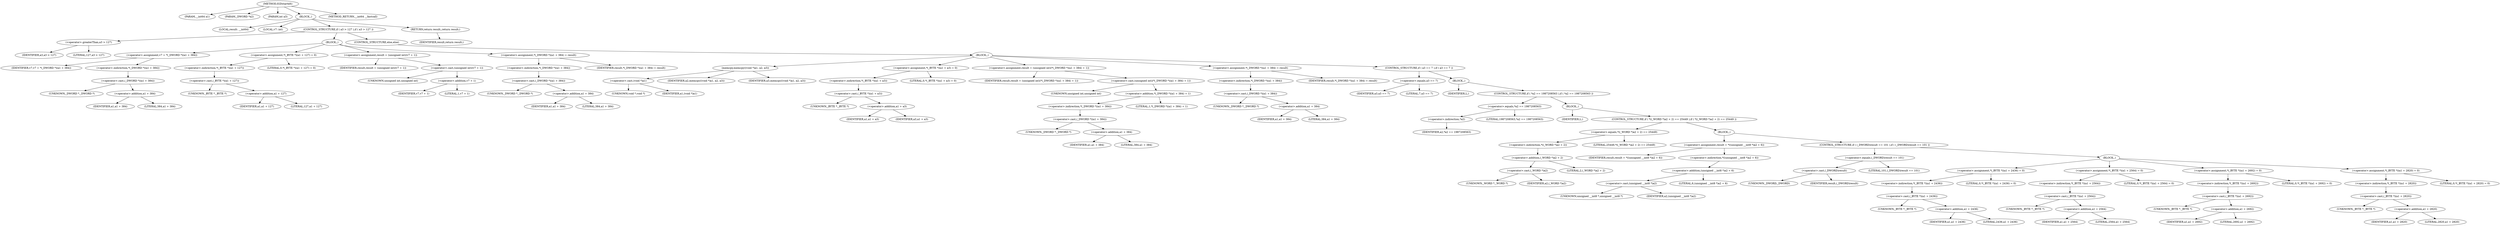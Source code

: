 digraph IGDstartelt {  
"1000103" [label = "(METHOD,IGDstartelt)" ]
"1000104" [label = "(PARAM,__int64 a1)" ]
"1000105" [label = "(PARAM,_DWORD *a2)" ]
"1000106" [label = "(PARAM,int a3)" ]
"1000107" [label = "(BLOCK,,)" ]
"1000108" [label = "(LOCAL,result: __int64)" ]
"1000109" [label = "(LOCAL,v7: int)" ]
"1000110" [label = "(CONTROL_STRUCTURE,if ( a3 > 127 ),if ( a3 > 127 ))" ]
"1000111" [label = "(<operator>.greaterThan,a3 > 127)" ]
"1000112" [label = "(IDENTIFIER,a3,a3 > 127)" ]
"1000113" [label = "(LITERAL,127,a3 > 127)" ]
"1000114" [label = "(BLOCK,,)" ]
"1000115" [label = "(<operator>.assignment,v7 = *(_DWORD *)(a1 + 384))" ]
"1000116" [label = "(IDENTIFIER,v7,v7 = *(_DWORD *)(a1 + 384))" ]
"1000117" [label = "(<operator>.indirection,*(_DWORD *)(a1 + 384))" ]
"1000118" [label = "(<operator>.cast,(_DWORD *)(a1 + 384))" ]
"1000119" [label = "(UNKNOWN,_DWORD *,_DWORD *)" ]
"1000120" [label = "(<operator>.addition,a1 + 384)" ]
"1000121" [label = "(IDENTIFIER,a1,a1 + 384)" ]
"1000122" [label = "(LITERAL,384,a1 + 384)" ]
"1000123" [label = "(<operator>.assignment,*(_BYTE *)(a1 + 127) = 0)" ]
"1000124" [label = "(<operator>.indirection,*(_BYTE *)(a1 + 127))" ]
"1000125" [label = "(<operator>.cast,(_BYTE *)(a1 + 127))" ]
"1000126" [label = "(UNKNOWN,_BYTE *,_BYTE *)" ]
"1000127" [label = "(<operator>.addition,a1 + 127)" ]
"1000128" [label = "(IDENTIFIER,a1,a1 + 127)" ]
"1000129" [label = "(LITERAL,127,a1 + 127)" ]
"1000130" [label = "(LITERAL,0,*(_BYTE *)(a1 + 127) = 0)" ]
"1000131" [label = "(<operator>.assignment,result = (unsigned int)(v7 + 1))" ]
"1000132" [label = "(IDENTIFIER,result,result = (unsigned int)(v7 + 1))" ]
"1000133" [label = "(<operator>.cast,(unsigned int)(v7 + 1))" ]
"1000134" [label = "(UNKNOWN,unsigned int,unsigned int)" ]
"1000135" [label = "(<operator>.addition,v7 + 1)" ]
"1000136" [label = "(IDENTIFIER,v7,v7 + 1)" ]
"1000137" [label = "(LITERAL,1,v7 + 1)" ]
"1000138" [label = "(<operator>.assignment,*(_DWORD *)(a1 + 384) = result)" ]
"1000139" [label = "(<operator>.indirection,*(_DWORD *)(a1 + 384))" ]
"1000140" [label = "(<operator>.cast,(_DWORD *)(a1 + 384))" ]
"1000141" [label = "(UNKNOWN,_DWORD *,_DWORD *)" ]
"1000142" [label = "(<operator>.addition,a1 + 384)" ]
"1000143" [label = "(IDENTIFIER,a1,a1 + 384)" ]
"1000144" [label = "(LITERAL,384,a1 + 384)" ]
"1000145" [label = "(IDENTIFIER,result,*(_DWORD *)(a1 + 384) = result)" ]
"1000146" [label = "(CONTROL_STRUCTURE,else,else)" ]
"1000147" [label = "(BLOCK,,)" ]
"1000148" [label = "(memcpy,memcpy((void *)a1, a2, a3))" ]
"1000149" [label = "(<operator>.cast,(void *)a1)" ]
"1000150" [label = "(UNKNOWN,void *,void *)" ]
"1000151" [label = "(IDENTIFIER,a1,(void *)a1)" ]
"1000152" [label = "(IDENTIFIER,a2,memcpy((void *)a1, a2, a3))" ]
"1000153" [label = "(IDENTIFIER,a3,memcpy((void *)a1, a2, a3))" ]
"1000154" [label = "(<operator>.assignment,*(_BYTE *)(a1 + a3) = 0)" ]
"1000155" [label = "(<operator>.indirection,*(_BYTE *)(a1 + a3))" ]
"1000156" [label = "(<operator>.cast,(_BYTE *)(a1 + a3))" ]
"1000157" [label = "(UNKNOWN,_BYTE *,_BYTE *)" ]
"1000158" [label = "(<operator>.addition,a1 + a3)" ]
"1000159" [label = "(IDENTIFIER,a1,a1 + a3)" ]
"1000160" [label = "(IDENTIFIER,a3,a1 + a3)" ]
"1000161" [label = "(LITERAL,0,*(_BYTE *)(a1 + a3) = 0)" ]
"1000162" [label = "(<operator>.assignment,result = (unsigned int)(*(_DWORD *)(a1 + 384) + 1))" ]
"1000163" [label = "(IDENTIFIER,result,result = (unsigned int)(*(_DWORD *)(a1 + 384) + 1))" ]
"1000164" [label = "(<operator>.cast,(unsigned int)(*(_DWORD *)(a1 + 384) + 1))" ]
"1000165" [label = "(UNKNOWN,unsigned int,unsigned int)" ]
"1000166" [label = "(<operator>.addition,*(_DWORD *)(a1 + 384) + 1)" ]
"1000167" [label = "(<operator>.indirection,*(_DWORD *)(a1 + 384))" ]
"1000168" [label = "(<operator>.cast,(_DWORD *)(a1 + 384))" ]
"1000169" [label = "(UNKNOWN,_DWORD *,_DWORD *)" ]
"1000170" [label = "(<operator>.addition,a1 + 384)" ]
"1000171" [label = "(IDENTIFIER,a1,a1 + 384)" ]
"1000172" [label = "(LITERAL,384,a1 + 384)" ]
"1000173" [label = "(LITERAL,1,*(_DWORD *)(a1 + 384) + 1)" ]
"1000174" [label = "(<operator>.assignment,*(_DWORD *)(a1 + 384) = result)" ]
"1000175" [label = "(<operator>.indirection,*(_DWORD *)(a1 + 384))" ]
"1000176" [label = "(<operator>.cast,(_DWORD *)(a1 + 384))" ]
"1000177" [label = "(UNKNOWN,_DWORD *,_DWORD *)" ]
"1000178" [label = "(<operator>.addition,a1 + 384)" ]
"1000179" [label = "(IDENTIFIER,a1,a1 + 384)" ]
"1000180" [label = "(LITERAL,384,a1 + 384)" ]
"1000181" [label = "(IDENTIFIER,result,*(_DWORD *)(a1 + 384) = result)" ]
"1000182" [label = "(CONTROL_STRUCTURE,if ( a3 == 7 ),if ( a3 == 7 ))" ]
"1000183" [label = "(<operator>.equals,a3 == 7)" ]
"1000184" [label = "(IDENTIFIER,a3,a3 == 7)" ]
"1000185" [label = "(LITERAL,7,a3 == 7)" ]
"1000186" [label = "(BLOCK,,)" ]
"1000187" [label = "(IDENTIFIER,L,)" ]
"1000188" [label = "(CONTROL_STRUCTURE,if ( *a2 == 1987208563 ),if ( *a2 == 1987208563 ))" ]
"1000189" [label = "(<operator>.equals,*a2 == 1987208563)" ]
"1000190" [label = "(<operator>.indirection,*a2)" ]
"1000191" [label = "(IDENTIFIER,a2,*a2 == 1987208563)" ]
"1000192" [label = "(LITERAL,1987208563,*a2 == 1987208563)" ]
"1000193" [label = "(BLOCK,,)" ]
"1000194" [label = "(IDENTIFIER,L,)" ]
"1000195" [label = "(CONTROL_STRUCTURE,if ( *((_WORD *)a2 + 2) == 25449 ),if ( *((_WORD *)a2 + 2) == 25449 ))" ]
"1000196" [label = "(<operator>.equals,*((_WORD *)a2 + 2) == 25449)" ]
"1000197" [label = "(<operator>.indirection,*((_WORD *)a2 + 2))" ]
"1000198" [label = "(<operator>.addition,(_WORD *)a2 + 2)" ]
"1000199" [label = "(<operator>.cast,(_WORD *)a2)" ]
"1000200" [label = "(UNKNOWN,_WORD *,_WORD *)" ]
"1000201" [label = "(IDENTIFIER,a2,(_WORD *)a2)" ]
"1000202" [label = "(LITERAL,2,(_WORD *)a2 + 2)" ]
"1000203" [label = "(LITERAL,25449,*((_WORD *)a2 + 2) == 25449)" ]
"1000204" [label = "(BLOCK,,)" ]
"1000205" [label = "(<operator>.assignment,result = *((unsigned __int8 *)a2 + 6))" ]
"1000206" [label = "(IDENTIFIER,result,result = *((unsigned __int8 *)a2 + 6))" ]
"1000207" [label = "(<operator>.indirection,*((unsigned __int8 *)a2 + 6))" ]
"1000208" [label = "(<operator>.addition,(unsigned __int8 *)a2 + 6)" ]
"1000209" [label = "(<operator>.cast,(unsigned __int8 *)a2)" ]
"1000210" [label = "(UNKNOWN,unsigned __int8 *,unsigned __int8 *)" ]
"1000211" [label = "(IDENTIFIER,a2,(unsigned __int8 *)a2)" ]
"1000212" [label = "(LITERAL,6,(unsigned __int8 *)a2 + 6)" ]
"1000213" [label = "(CONTROL_STRUCTURE,if ( (_DWORD)result == 101 ),if ( (_DWORD)result == 101 ))" ]
"1000214" [label = "(<operator>.equals,(_DWORD)result == 101)" ]
"1000215" [label = "(<operator>.cast,(_DWORD)result)" ]
"1000216" [label = "(UNKNOWN,_DWORD,_DWORD)" ]
"1000217" [label = "(IDENTIFIER,result,(_DWORD)result)" ]
"1000218" [label = "(LITERAL,101,(_DWORD)result == 101)" ]
"1000219" [label = "(BLOCK,,)" ]
"1000220" [label = "(<operator>.assignment,*(_BYTE *)(a1 + 2436) = 0)" ]
"1000221" [label = "(<operator>.indirection,*(_BYTE *)(a1 + 2436))" ]
"1000222" [label = "(<operator>.cast,(_BYTE *)(a1 + 2436))" ]
"1000223" [label = "(UNKNOWN,_BYTE *,_BYTE *)" ]
"1000224" [label = "(<operator>.addition,a1 + 2436)" ]
"1000225" [label = "(IDENTIFIER,a1,a1 + 2436)" ]
"1000226" [label = "(LITERAL,2436,a1 + 2436)" ]
"1000227" [label = "(LITERAL,0,*(_BYTE *)(a1 + 2436) = 0)" ]
"1000228" [label = "(<operator>.assignment,*(_BYTE *)(a1 + 2564) = 0)" ]
"1000229" [label = "(<operator>.indirection,*(_BYTE *)(a1 + 2564))" ]
"1000230" [label = "(<operator>.cast,(_BYTE *)(a1 + 2564))" ]
"1000231" [label = "(UNKNOWN,_BYTE *,_BYTE *)" ]
"1000232" [label = "(<operator>.addition,a1 + 2564)" ]
"1000233" [label = "(IDENTIFIER,a1,a1 + 2564)" ]
"1000234" [label = "(LITERAL,2564,a1 + 2564)" ]
"1000235" [label = "(LITERAL,0,*(_BYTE *)(a1 + 2564) = 0)" ]
"1000236" [label = "(<operator>.assignment,*(_BYTE *)(a1 + 2692) = 0)" ]
"1000237" [label = "(<operator>.indirection,*(_BYTE *)(a1 + 2692))" ]
"1000238" [label = "(<operator>.cast,(_BYTE *)(a1 + 2692))" ]
"1000239" [label = "(UNKNOWN,_BYTE *,_BYTE *)" ]
"1000240" [label = "(<operator>.addition,a1 + 2692)" ]
"1000241" [label = "(IDENTIFIER,a1,a1 + 2692)" ]
"1000242" [label = "(LITERAL,2692,a1 + 2692)" ]
"1000243" [label = "(LITERAL,0,*(_BYTE *)(a1 + 2692) = 0)" ]
"1000244" [label = "(<operator>.assignment,*(_BYTE *)(a1 + 2820) = 0)" ]
"1000245" [label = "(<operator>.indirection,*(_BYTE *)(a1 + 2820))" ]
"1000246" [label = "(<operator>.cast,(_BYTE *)(a1 + 2820))" ]
"1000247" [label = "(UNKNOWN,_BYTE *,_BYTE *)" ]
"1000248" [label = "(<operator>.addition,a1 + 2820)" ]
"1000249" [label = "(IDENTIFIER,a1,a1 + 2820)" ]
"1000250" [label = "(LITERAL,2820,a1 + 2820)" ]
"1000251" [label = "(LITERAL,0,*(_BYTE *)(a1 + 2820) = 0)" ]
"1000252" [label = "(RETURN,return result;,return result;)" ]
"1000253" [label = "(IDENTIFIER,result,return result;)" ]
"1000254" [label = "(METHOD_RETURN,__int64 __fastcall)" ]
  "1000103" -> "1000104" 
  "1000103" -> "1000105" 
  "1000103" -> "1000106" 
  "1000103" -> "1000107" 
  "1000103" -> "1000254" 
  "1000107" -> "1000108" 
  "1000107" -> "1000109" 
  "1000107" -> "1000110" 
  "1000107" -> "1000252" 
  "1000110" -> "1000111" 
  "1000110" -> "1000114" 
  "1000110" -> "1000146" 
  "1000111" -> "1000112" 
  "1000111" -> "1000113" 
  "1000114" -> "1000115" 
  "1000114" -> "1000123" 
  "1000114" -> "1000131" 
  "1000114" -> "1000138" 
  "1000115" -> "1000116" 
  "1000115" -> "1000117" 
  "1000117" -> "1000118" 
  "1000118" -> "1000119" 
  "1000118" -> "1000120" 
  "1000120" -> "1000121" 
  "1000120" -> "1000122" 
  "1000123" -> "1000124" 
  "1000123" -> "1000130" 
  "1000124" -> "1000125" 
  "1000125" -> "1000126" 
  "1000125" -> "1000127" 
  "1000127" -> "1000128" 
  "1000127" -> "1000129" 
  "1000131" -> "1000132" 
  "1000131" -> "1000133" 
  "1000133" -> "1000134" 
  "1000133" -> "1000135" 
  "1000135" -> "1000136" 
  "1000135" -> "1000137" 
  "1000138" -> "1000139" 
  "1000138" -> "1000145" 
  "1000139" -> "1000140" 
  "1000140" -> "1000141" 
  "1000140" -> "1000142" 
  "1000142" -> "1000143" 
  "1000142" -> "1000144" 
  "1000146" -> "1000147" 
  "1000147" -> "1000148" 
  "1000147" -> "1000154" 
  "1000147" -> "1000162" 
  "1000147" -> "1000174" 
  "1000147" -> "1000182" 
  "1000148" -> "1000149" 
  "1000148" -> "1000152" 
  "1000148" -> "1000153" 
  "1000149" -> "1000150" 
  "1000149" -> "1000151" 
  "1000154" -> "1000155" 
  "1000154" -> "1000161" 
  "1000155" -> "1000156" 
  "1000156" -> "1000157" 
  "1000156" -> "1000158" 
  "1000158" -> "1000159" 
  "1000158" -> "1000160" 
  "1000162" -> "1000163" 
  "1000162" -> "1000164" 
  "1000164" -> "1000165" 
  "1000164" -> "1000166" 
  "1000166" -> "1000167" 
  "1000166" -> "1000173" 
  "1000167" -> "1000168" 
  "1000168" -> "1000169" 
  "1000168" -> "1000170" 
  "1000170" -> "1000171" 
  "1000170" -> "1000172" 
  "1000174" -> "1000175" 
  "1000174" -> "1000181" 
  "1000175" -> "1000176" 
  "1000176" -> "1000177" 
  "1000176" -> "1000178" 
  "1000178" -> "1000179" 
  "1000178" -> "1000180" 
  "1000182" -> "1000183" 
  "1000182" -> "1000186" 
  "1000183" -> "1000184" 
  "1000183" -> "1000185" 
  "1000186" -> "1000187" 
  "1000186" -> "1000188" 
  "1000188" -> "1000189" 
  "1000188" -> "1000193" 
  "1000189" -> "1000190" 
  "1000189" -> "1000192" 
  "1000190" -> "1000191" 
  "1000193" -> "1000194" 
  "1000193" -> "1000195" 
  "1000195" -> "1000196" 
  "1000195" -> "1000204" 
  "1000196" -> "1000197" 
  "1000196" -> "1000203" 
  "1000197" -> "1000198" 
  "1000198" -> "1000199" 
  "1000198" -> "1000202" 
  "1000199" -> "1000200" 
  "1000199" -> "1000201" 
  "1000204" -> "1000205" 
  "1000204" -> "1000213" 
  "1000205" -> "1000206" 
  "1000205" -> "1000207" 
  "1000207" -> "1000208" 
  "1000208" -> "1000209" 
  "1000208" -> "1000212" 
  "1000209" -> "1000210" 
  "1000209" -> "1000211" 
  "1000213" -> "1000214" 
  "1000213" -> "1000219" 
  "1000214" -> "1000215" 
  "1000214" -> "1000218" 
  "1000215" -> "1000216" 
  "1000215" -> "1000217" 
  "1000219" -> "1000220" 
  "1000219" -> "1000228" 
  "1000219" -> "1000236" 
  "1000219" -> "1000244" 
  "1000220" -> "1000221" 
  "1000220" -> "1000227" 
  "1000221" -> "1000222" 
  "1000222" -> "1000223" 
  "1000222" -> "1000224" 
  "1000224" -> "1000225" 
  "1000224" -> "1000226" 
  "1000228" -> "1000229" 
  "1000228" -> "1000235" 
  "1000229" -> "1000230" 
  "1000230" -> "1000231" 
  "1000230" -> "1000232" 
  "1000232" -> "1000233" 
  "1000232" -> "1000234" 
  "1000236" -> "1000237" 
  "1000236" -> "1000243" 
  "1000237" -> "1000238" 
  "1000238" -> "1000239" 
  "1000238" -> "1000240" 
  "1000240" -> "1000241" 
  "1000240" -> "1000242" 
  "1000244" -> "1000245" 
  "1000244" -> "1000251" 
  "1000245" -> "1000246" 
  "1000246" -> "1000247" 
  "1000246" -> "1000248" 
  "1000248" -> "1000249" 
  "1000248" -> "1000250" 
  "1000252" -> "1000253" 
}
